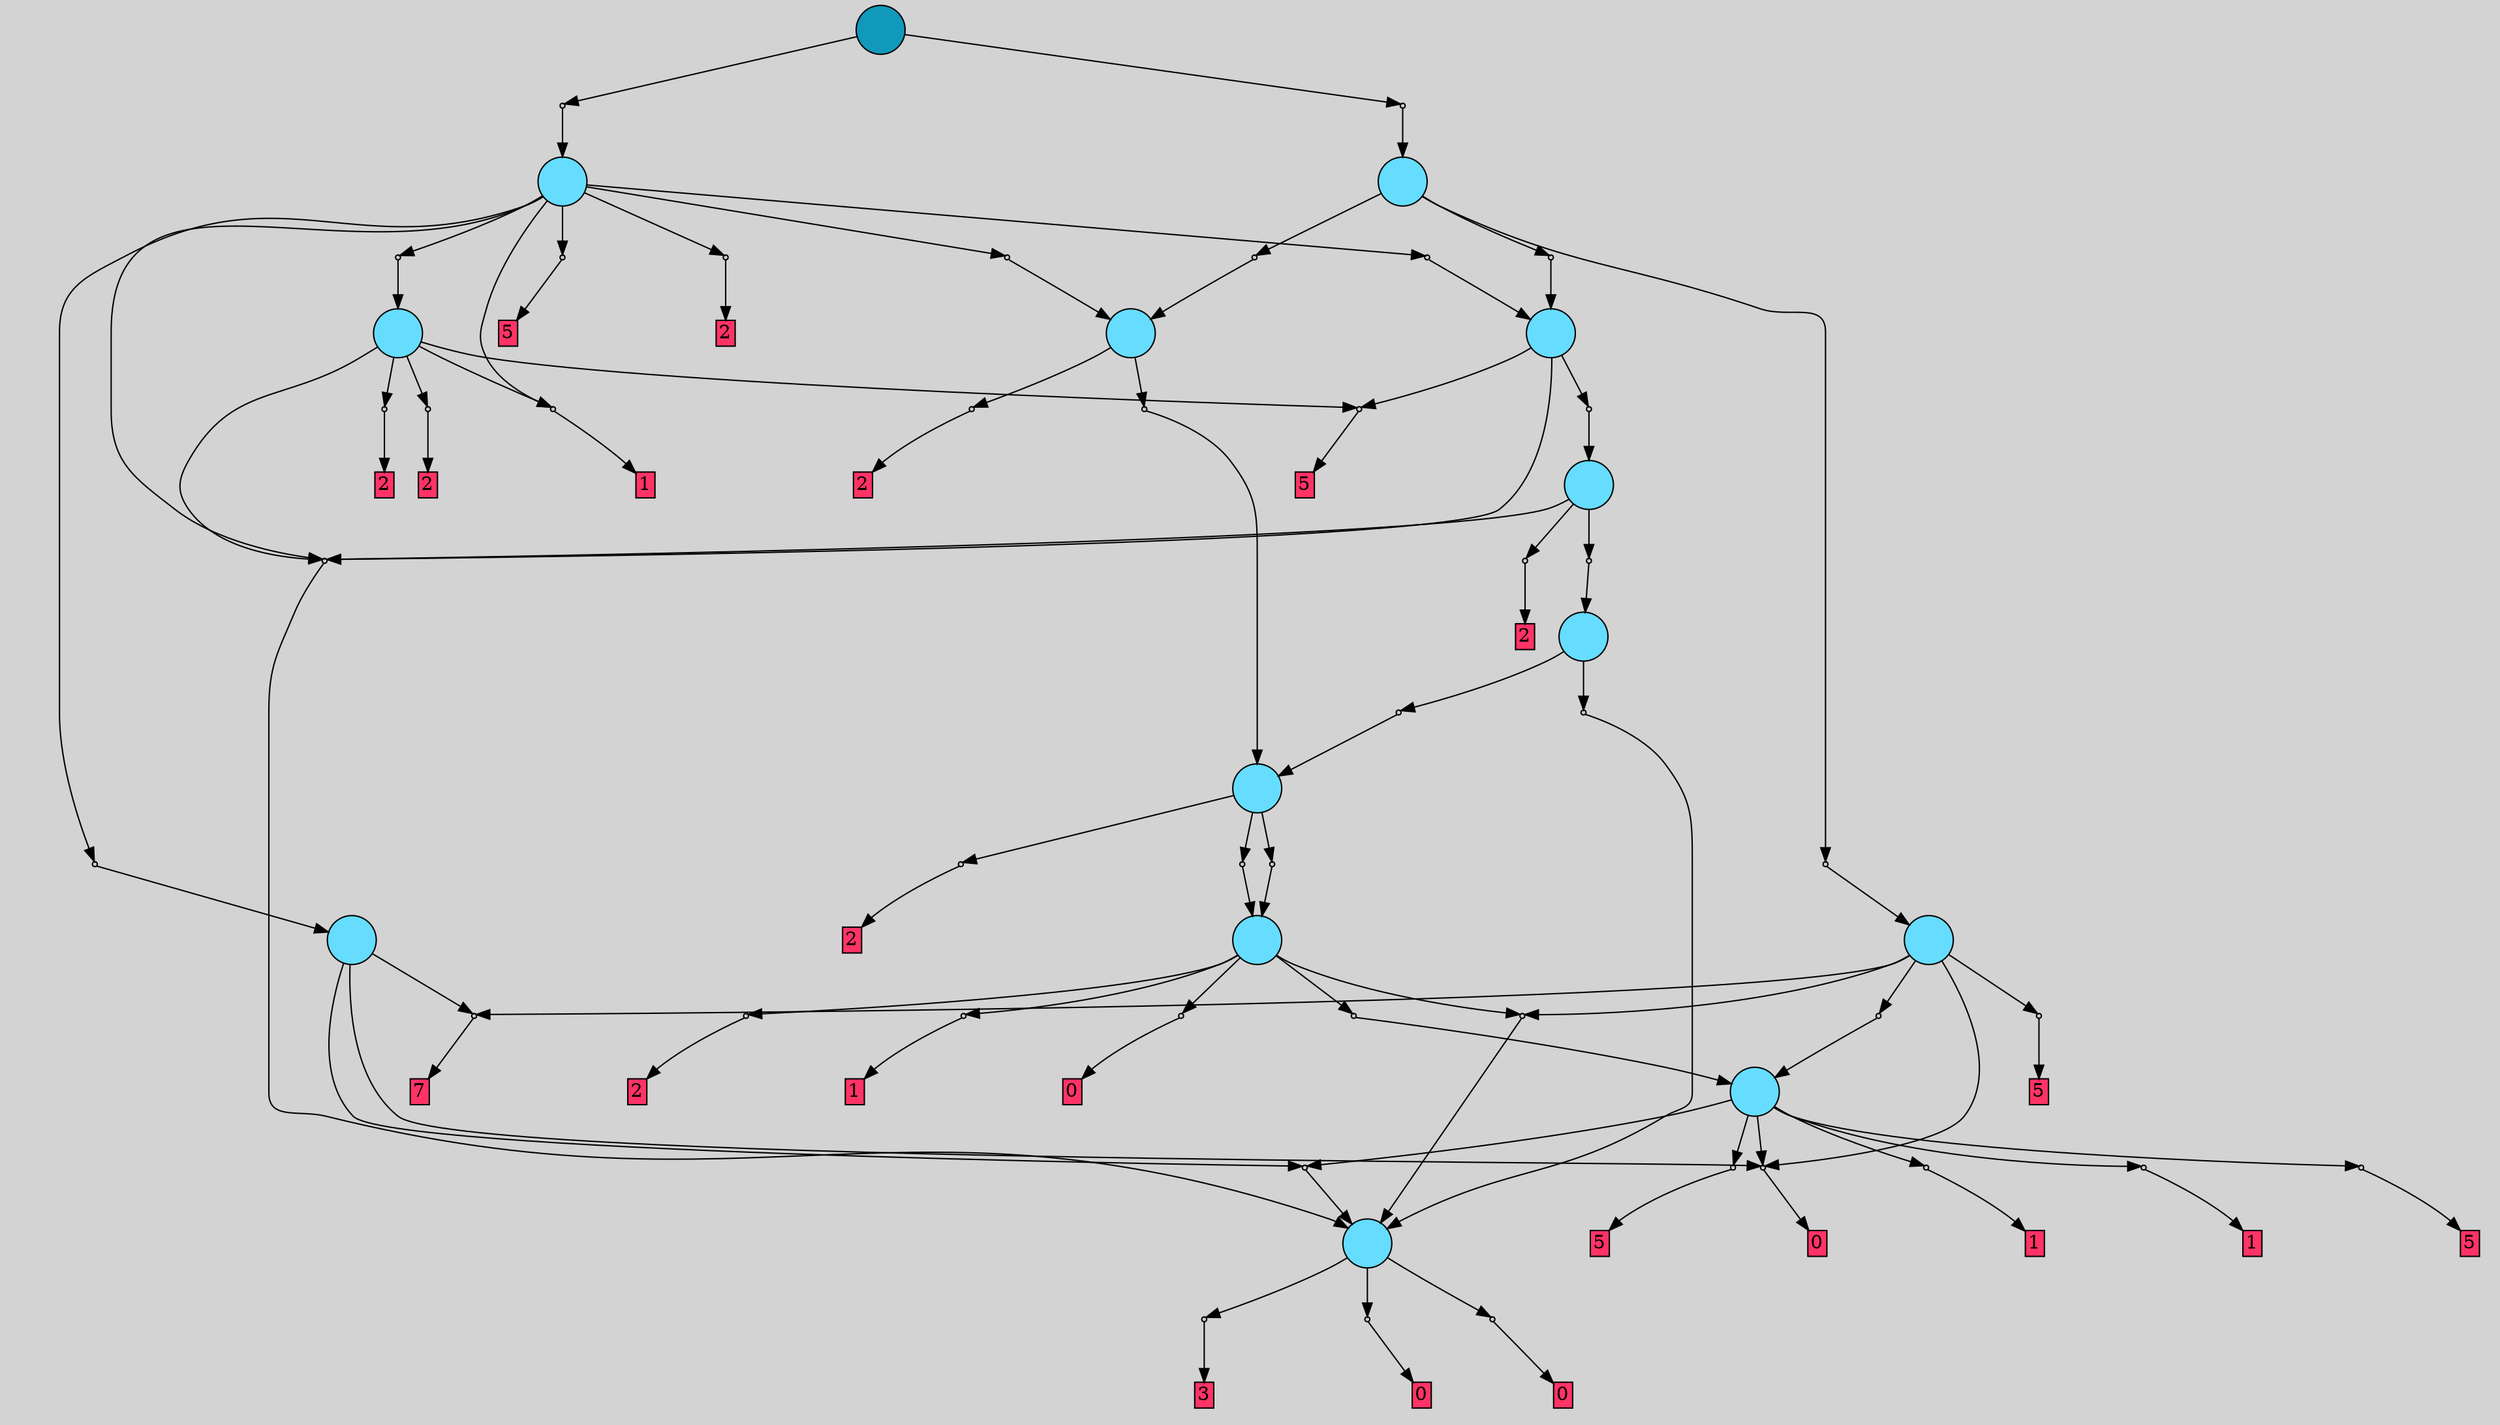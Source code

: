 // File exported with GEGELATI v1.3.1
// On the 2024-07-18 14:28:00
// With the File::TPGGraphDotExporter
digraph{
	graph[pad = "0.212, 0.055" bgcolor = lightgray]
	node[shape=circle style = filled label = ""]
		T0 [fillcolor="#66ddff"]
		T1 [fillcolor="#66ddff"]
		T2 [fillcolor="#66ddff"]
		T3 [fillcolor="#66ddff"]
		T4 [fillcolor="#66ddff"]
		T5 [fillcolor="#66ddff"]
		T6 [fillcolor="#66ddff"]
		T7 [fillcolor="#66ddff"]
		T8 [fillcolor="#66ddff"]
		T9 [fillcolor="#66ddff"]
		T10 [fillcolor="#66ddff"]
		T11 [fillcolor="#66ddff"]
		T12 [fillcolor="#66ddff"]
		T13 [fillcolor="#1199bb"]
		P0 [fillcolor="#cccccc" shape=point] //
		I0 [shape=box style=invis label="7|0&2|7#2|0&#92;n"]
		P0 -> I0[style=invis]
		A0 [fillcolor="#ff3366" shape=box margin=0.03 width=0 height=0 label="3"]
		T0 -> P0 -> A0
		P1 [fillcolor="#cccccc" shape=point] //
		I1 [shape=box style=invis label="2|0&3|6#1|2&#92;n"]
		P1 -> I1[style=invis]
		A1 [fillcolor="#ff3366" shape=box margin=0.03 width=0 height=0 label="0"]
		T0 -> P1 -> A1
		P2 [fillcolor="#cccccc" shape=point] //
		I2 [shape=box style=invis label=""]
		P2 -> I2[style=invis]
		A2 [fillcolor="#ff3366" shape=box margin=0.03 width=0 height=0 label="0"]
		T0 -> P2 -> A2
		P3 [fillcolor="#cccccc" shape=point] //
		I3 [shape=box style=invis label="2|0&1|1#3|0&#92;n"]
		P3 -> I3[style=invis]
		A3 [fillcolor="#ff3366" shape=box margin=0.03 width=0 height=0 label="0"]
		T1 -> P3 -> A3
		P4 [fillcolor="#cccccc" shape=point] //
		I4 [shape=box style=invis label="0|0&2|1#1|7&#92;n"]
		P4 -> I4[style=invis]
		A4 [fillcolor="#ff3366" shape=box margin=0.03 width=0 height=0 label="7"]
		T1 -> P4 -> A4
		P5 [fillcolor="#cccccc" shape=point] //
		I5 [shape=box style=invis label="8|0&2|5#1|7&#92;n"]
		P5 -> I5[style=invis]
		T1 -> P5 -> T0
		T2 -> P5
		P6 [fillcolor="#cccccc" shape=point] //
		I6 [shape=box style=invis label="4|0&2|1#2|1&#92;n"]
		P6 -> I6[style=invis]
		A5 [fillcolor="#ff3366" shape=box margin=0.03 width=0 height=0 label="1"]
		T2 -> P6 -> A5
		P7 [fillcolor="#cccccc" shape=point] //
		I7 [shape=box style=invis label="2|0&3|1#1|0&#92;n"]
		P7 -> I7[style=invis]
		A6 [fillcolor="#ff3366" shape=box margin=0.03 width=0 height=0 label="1"]
		T2 -> P7 -> A6
		P8 [fillcolor="#cccccc" shape=point] //
		I8 [shape=box style=invis label="7|0&4|3#2|1&#92;n"]
		P8 -> I8[style=invis]
		A7 [fillcolor="#ff3366" shape=box margin=0.03 width=0 height=0 label="5"]
		T2 -> P8 -> A7
		P9 [fillcolor="#cccccc" shape=point] //
		I9 [shape=box style=invis label="4|0&4|7#4|3&#92;n"]
		P9 -> I9[style=invis]
		A8 [fillcolor="#ff3366" shape=box margin=0.03 width=0 height=0 label="5"]
		T2 -> P9 -> A8
		T2 -> P3
		P10 [fillcolor="#cccccc" shape=point] //
		I10 [shape=box style=invis label="0|0&2|0#3|6&#92;n"]
		P10 -> I10[style=invis]
		T3 -> P10 -> T2
		P11 [fillcolor="#cccccc" shape=point] //
		I11 [shape=box style=invis label="8|0&2|5#1|7&#92;n"]
		P11 -> I11[style=invis]
		T3 -> P11 -> T0
		P12 [fillcolor="#cccccc" shape=point] //
		I12 [shape=box style=invis label="7|0&4|3#2|2&#92;n"]
		P12 -> I12[style=invis]
		A9 [fillcolor="#ff3366" shape=box margin=0.03 width=0 height=0 label="5"]
		T3 -> P12 -> A9
		T3 -> P4
		T3 -> P3
		P13 [fillcolor="#cccccc" shape=point] //
		I13 [shape=box style=invis label="2|0&2|6#4|3&#92;n"]
		P13 -> I13[style=invis]
		T4 -> P13 -> T2
		P14 [fillcolor="#cccccc" shape=point] //
		I14 [shape=box style=invis label="1|0&1|7#3|7&#92;n"]
		P14 -> I14[style=invis]
		A10 [fillcolor="#ff3366" shape=box margin=0.03 width=0 height=0 label="2"]
		T4 -> P14 -> A10
		P15 [fillcolor="#cccccc" shape=point] //
		I15 [shape=box style=invis label="2|0&3|1#1|0&#92;n"]
		P15 -> I15[style=invis]
		A11 [fillcolor="#ff3366" shape=box margin=0.03 width=0 height=0 label="1"]
		T4 -> P15 -> A11
		T4 -> P11
		P16 [fillcolor="#cccccc" shape=point] //
		I16 [shape=box style=invis label="2|0&1|1#3|0&#92;n"]
		P16 -> I16[style=invis]
		A12 [fillcolor="#ff3366" shape=box margin=0.03 width=0 height=0 label="0"]
		T4 -> P16 -> A12
		P17 [fillcolor="#cccccc" shape=point] //
		I17 [shape=box style=invis label="8|0&1|2#4|4&#92;n"]
		P17 -> I17[style=invis]
		T5 -> P17 -> T4
		P18 [fillcolor="#cccccc" shape=point] //
		I18 [shape=box style=invis label="8|0&3|2#1|3&#92;n"]
		P18 -> I18[style=invis]
		A13 [fillcolor="#ff3366" shape=box margin=0.03 width=0 height=0 label="2"]
		T5 -> P18 -> A13
		P19 [fillcolor="#cccccc" shape=point] //
		I19 [shape=box style=invis label="8|0&4|5#0|7&#92;n"]
		P19 -> I19[style=invis]
		T5 -> P19 -> T4
		P20 [fillcolor="#cccccc" shape=point] //
		I20 [shape=box style=invis label="8|0&4|0#1|3&#92;n"]
		P20 -> I20[style=invis]
		T6 -> P20 -> T5
		P21 [fillcolor="#cccccc" shape=point] //
		I21 [shape=box style=invis label="8|0&1|6#4|1&#92;n"]
		P21 -> I21[style=invis]
		T6 -> P21 -> T0
		P22 [fillcolor="#cccccc" shape=point] //
		I22 [shape=box style=invis label="8|0&2|5#1|7&#92;n"]
		P22 -> I22[style=invis]
		T7 -> P22 -> T0
		P23 [fillcolor="#cccccc" shape=point] //
		I23 [shape=box style=invis label="8|0&4|0#1|3&#92;n"]
		P23 -> I23[style=invis]
		T7 -> P23 -> T6
		P24 [fillcolor="#cccccc" shape=point] //
		I24 [shape=box style=invis label="8|0&3|2#1|3&#92;n"]
		P24 -> I24[style=invis]
		A14 [fillcolor="#ff3366" shape=box margin=0.03 width=0 height=0 label="2"]
		T7 -> P24 -> A14
		P25 [fillcolor="#cccccc" shape=point] //
		I25 [shape=box style=invis label="8|0&3|2#1|3&#92;n"]
		P25 -> I25[style=invis]
		A15 [fillcolor="#ff3366" shape=box margin=0.03 width=0 height=0 label="2"]
		T8 -> P25 -> A15
		P26 [fillcolor="#cccccc" shape=point] //
		I26 [shape=box style=invis label="3|0&2|2#0|1&#92;n"]
		P26 -> I26[style=invis]
		T8 -> P26 -> T5
		T9 -> P22
		P27 [fillcolor="#cccccc" shape=point] //
		I27 [shape=box style=invis label="7|0&4|3#2|2&#92;n"]
		P27 -> I27[style=invis]
		A16 [fillcolor="#ff3366" shape=box margin=0.03 width=0 height=0 label="5"]
		T9 -> P27 -> A16
		P28 [fillcolor="#cccccc" shape=point] //
		I28 [shape=box style=invis label="0|0&0|6#2|5&#92;n"]
		P28 -> I28[style=invis]
		A17 [fillcolor="#ff3366" shape=box margin=0.03 width=0 height=0 label="2"]
		T9 -> P28 -> A17
		P29 [fillcolor="#cccccc" shape=point] //
		I29 [shape=box style=invis label="4|0&2|1#2|1&#92;n"]
		P29 -> I29[style=invis]
		A18 [fillcolor="#ff3366" shape=box margin=0.03 width=0 height=0 label="1"]
		T9 -> P29 -> A18
		P30 [fillcolor="#cccccc" shape=point] //
		I30 [shape=box style=invis label="0|0&0|0#2|0&#92;n"]
		P30 -> I30[style=invis]
		A19 [fillcolor="#ff3366" shape=box margin=0.03 width=0 height=0 label="2"]
		T9 -> P30 -> A19
		P31 [fillcolor="#cccccc" shape=point] //
		I31 [shape=box style=invis label="8|0&1|1#1|3&#92;n"]
		P31 -> I31[style=invis]
		T10 -> P31 -> T7
		T10 -> P22
		T10 -> P27
		P32 [fillcolor="#cccccc" shape=point] //
		I32 [shape=box style=invis label="2|0&3|5#1|3&#92;n"]
		P32 -> I32[style=invis]
		T11 -> P32 -> T1
		P33 [fillcolor="#cccccc" shape=point] //
		I33 [shape=box style=invis label="8|0&1|1#1|1&#92;n"]
		P33 -> I33[style=invis]
		T11 -> P33 -> T10
		P34 [fillcolor="#cccccc" shape=point] //
		I34 [shape=box style=invis label="7|0&4|0#4|1&#92;n"]
		P34 -> I34[style=invis]
		T11 -> P34 -> T9
		T11 -> P22
		P35 [fillcolor="#cccccc" shape=point] //
		I35 [shape=box style=invis label="3|0&2|4#2|6&#92;n"]
		P35 -> I35[style=invis]
		A20 [fillcolor="#ff3366" shape=box margin=0.03 width=0 height=0 label="5"]
		T11 -> P35 -> A20
		T11 -> P29
		P36 [fillcolor="#cccccc" shape=point] //
		I36 [shape=box style=invis label="2|0&3|0#4|2&#92;n"]
		P36 -> I36[style=invis]
		A21 [fillcolor="#ff3366" shape=box margin=0.03 width=0 height=0 label="2"]
		T11 -> P36 -> A21
		P37 [fillcolor="#cccccc" shape=point] //
		I37 [shape=box style=invis label="3|0&3|4#0|6&#92;n"]
		P37 -> I37[style=invis]
		T11 -> P37 -> T8
		P38 [fillcolor="#cccccc" shape=point] //
		I38 [shape=box style=invis label="3|0&3|4#0|6&#92;n"]
		P38 -> I38[style=invis]
		T12 -> P38 -> T8
		P39 [fillcolor="#cccccc" shape=point] //
		I39 [shape=box style=invis label="8|0&1|0#4|3&#92;n"]
		P39 -> I39[style=invis]
		T12 -> P39 -> T3
		P40 [fillcolor="#cccccc" shape=point] //
		I40 [shape=box style=invis label="8|0&2|0#4|3&#92;n"]
		P40 -> I40[style=invis]
		T12 -> P40 -> T10
		P41 [fillcolor="#cccccc" shape=point] //
		I41 [shape=box style=invis label="8|0&1|0#4|3&#92;n"]
		P41 -> I41[style=invis]
		T13 -> P41 -> T12
		P42 [fillcolor="#cccccc" shape=point] //
		I42 [shape=box style=invis label="8|0&1|5#1|1&#92;n"]
		P42 -> I42[style=invis]
		T13 -> P42 -> T11
		{ rank= same T13 }
}

